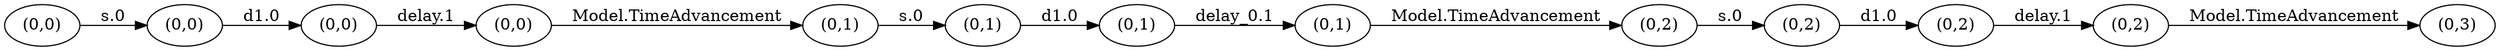 digraph "example1" {
graph ["rankdir"="LR"]
"0" ["label"="(0,0)"]
"1" ["label"="(0,0)"]
"2" ["label"="(0,0)"]
"3" ["label"="(0,0)"]
"4" ["label"="(0,1)"]
"5" ["label"="(0,1)"]
"6" ["label"="(0,1)"]
"7" ["label"="(0,1)"]
"8" ["label"="(0,2)"]
"9" ["label"="(0,2)"]
"10" ["label"="(0,2)"]
"11" ["label"="(0,2)"]
"12" ["label"="(0,3)"]
"0" -> "1" ["label"="s.0"]
"1" -> "2" ["label"="d1.0"]
"2" -> "3" ["label"="delay.1"]
"3" -> "4" ["label"="Model.TimeAdvancement"]
"4" -> "5" ["label"="s.0"]
"5" -> "6" ["label"="d1.0"]
"6" -> "7" ["label"="delay_0.1"]
"7" -> "8" ["label"="Model.TimeAdvancement"]
"8" -> "9" ["label"="s.0"]
"9" -> "10" ["label"="d1.0"]
"10" -> "11" ["label"="delay.1"]
"11" -> "12" ["label"="Model.TimeAdvancement"]
}